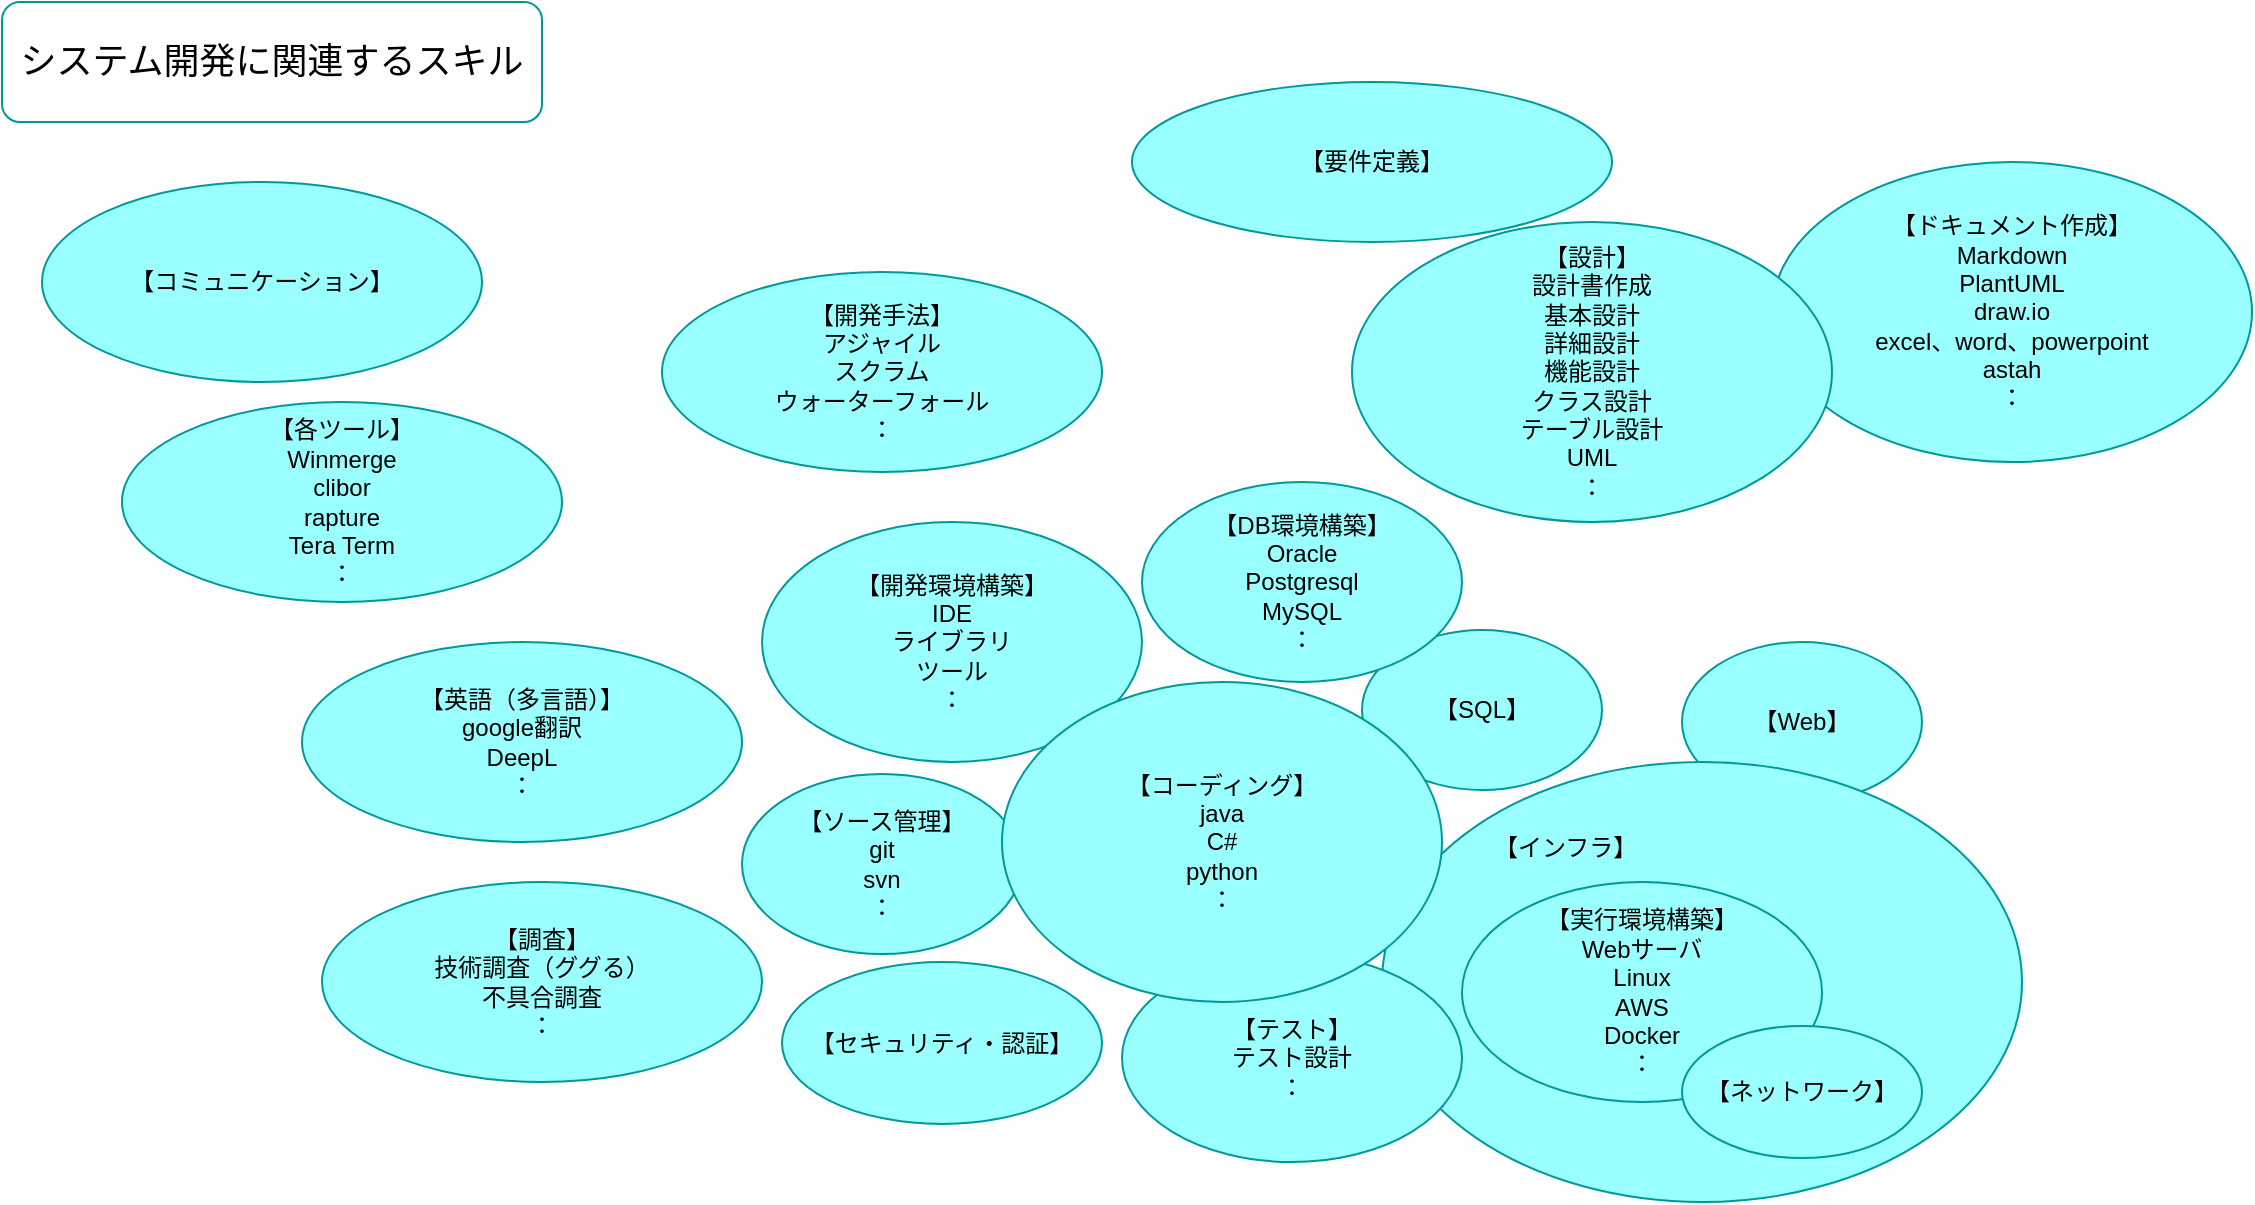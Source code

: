 <mxfile>
    <diagram id="mS1J8M6MoK42ycUKaJ3l" name="ページ1">
        <mxGraphModel dx="1626" dy="804" grid="1" gridSize="10" guides="1" tooltips="1" connect="1" arrows="1" fold="1" page="1" pageScale="1" pageWidth="1169" pageHeight="827" background="#ffffff" math="0" shadow="0">
            <root>
                <mxCell id="0"/>
                <mxCell id="1" parent="0"/>
                <mxCell id="22" value="【Web】" style="ellipse;whiteSpace=wrap;html=1;fillColor=#99FFFF;strokeColor=#009999;fontColor=#000000;" vertex="1" parent="1">
                    <mxGeometry x="860" y="350" width="120" height="80" as="geometry"/>
                </mxCell>
                <mxCell id="21" value="【ドキュメント作成】&lt;br&gt;Markdown&lt;br&gt;PlantUML&lt;br&gt;draw.io&lt;br&gt;excel、word、powerpoint&lt;br&gt;astah&lt;br&gt;：" style="ellipse;whiteSpace=wrap;html=1;fillColor=#99FFFF;strokeColor=#009999;fontColor=#000000;align=center;verticalAlign=middle;" vertex="1" parent="1">
                    <mxGeometry x="905" y="110" width="240" height="150" as="geometry"/>
                </mxCell>
                <mxCell id="16" value="【ソース管理】&lt;br&gt;git&lt;br&gt;svn&lt;br&gt;：" style="ellipse;whiteSpace=wrap;html=1;fillColor=#99FFFF;strokeColor=#009999;fontColor=#000000;" vertex="1" parent="1">
                    <mxGeometry x="390" y="416" width="140" height="90" as="geometry"/>
                </mxCell>
                <mxCell id="12" value="" style="group" vertex="1" connectable="0" parent="1">
                    <mxGeometry x="710" y="410" width="320" height="220" as="geometry"/>
                </mxCell>
                <mxCell id="10" value="&lt;br&gt;&lt;br&gt;　　　　　【インフラ】" style="ellipse;whiteSpace=wrap;html=1;fillColor=#99FFFF;strokeColor=#009999;fontColor=#000000;align=left;verticalAlign=top;" vertex="1" parent="12">
                    <mxGeometry width="320" height="220" as="geometry"/>
                </mxCell>
                <mxCell id="11" value="" style="group" vertex="1" connectable="0" parent="12">
                    <mxGeometry x="40" y="60" width="230" height="138" as="geometry"/>
                </mxCell>
                <mxCell id="4" value="【実行環境構築】&lt;br&gt;Webサーバ&lt;br&gt;Linux&lt;br&gt;AWS&lt;br&gt;Docker&lt;br&gt;：" style="ellipse;whiteSpace=wrap;html=1;fillColor=#99FFFF;strokeColor=#009999;fontColor=#000000;" vertex="1" parent="11">
                    <mxGeometry width="180" height="110" as="geometry"/>
                </mxCell>
                <mxCell id="9" value="【ネットワーク】" style="ellipse;whiteSpace=wrap;html=1;fillColor=#99FFFF;strokeColor=#009999;fontColor=#000000;" vertex="1" parent="11">
                    <mxGeometry x="110" y="72" width="120" height="66" as="geometry"/>
                </mxCell>
                <mxCell id="3" value="【開発環境構築】&lt;br&gt;IDE&lt;br&gt;ライブラリ&lt;br&gt;ツール&lt;br&gt;：" style="ellipse;whiteSpace=wrap;html=1;fillColor=#99FFFF;strokeColor=#009999;fontColor=#000000;" vertex="1" parent="1">
                    <mxGeometry x="400" y="290" width="190" height="120" as="geometry"/>
                </mxCell>
                <mxCell id="5" value="【テスト】&lt;br&gt;テスト設計&lt;br&gt;：" style="ellipse;whiteSpace=wrap;html=1;fillColor=#99FFFF;strokeColor=#009999;fontColor=#000000;" vertex="1" parent="1">
                    <mxGeometry x="580" y="506" width="170" height="104" as="geometry"/>
                </mxCell>
                <mxCell id="6" value="【設計】&lt;br&gt;設計書作成&lt;br&gt;基本設計&lt;br&gt;詳細設計&lt;br&gt;機能設計&lt;br&gt;クラス設計&lt;br&gt;テーブル設計&lt;br&gt;UML&lt;br&gt;：" style="ellipse;whiteSpace=wrap;html=1;fillColor=#99FFFF;strokeColor=#009999;fontColor=#000000;align=center;verticalAlign=middle;" vertex="1" parent="1">
                    <mxGeometry x="695" y="140" width="240" height="150" as="geometry"/>
                </mxCell>
                <mxCell id="8" value="【SQL】" style="ellipse;whiteSpace=wrap;html=1;fillColor=#99FFFF;strokeColor=#009999;fontColor=#000000;" vertex="1" parent="1">
                    <mxGeometry x="700" y="344" width="120" height="80" as="geometry"/>
                </mxCell>
                <mxCell id="7" value="【DB環境構築】&lt;br&gt;Oracle&lt;br&gt;Postgresql&lt;br&gt;MySQL&lt;br&gt;：" style="ellipse;whiteSpace=wrap;html=1;fillColor=#99FFFF;strokeColor=#009999;fontColor=#000000;" vertex="1" parent="1">
                    <mxGeometry x="590" y="270" width="160" height="100" as="geometry"/>
                </mxCell>
                <mxCell id="2" value="【コーディング】&lt;br&gt;java&lt;br&gt;C#&lt;br&gt;python&lt;br&gt;：" style="ellipse;whiteSpace=wrap;html=1;fillColor=#99FFFF;strokeColor=#009999;fontColor=#000000;" vertex="1" parent="1">
                    <mxGeometry x="520" y="370" width="220" height="160" as="geometry"/>
                </mxCell>
                <mxCell id="15" value="【要件定義】&lt;br&gt;" style="ellipse;whiteSpace=wrap;html=1;fillColor=#99FFFF;strokeColor=#009999;fontColor=#000000;align=center;verticalAlign=middle;" vertex="1" parent="1">
                    <mxGeometry x="585" y="70" width="240" height="80" as="geometry"/>
                </mxCell>
                <mxCell id="17" value="【各ツール】&lt;br&gt;Winmerge&lt;br&gt;clibor&lt;br&gt;rapture&lt;br&gt;Tera Term&lt;br&gt;：" style="ellipse;whiteSpace=wrap;html=1;fillColor=#99FFFF;strokeColor=#009999;fontColor=#000000;" vertex="1" parent="1">
                    <mxGeometry x="80" y="230" width="220" height="100" as="geometry"/>
                </mxCell>
                <mxCell id="18" value="【調査】&lt;br&gt;技術調査（ググる）&lt;br&gt;不具合調査&lt;br&gt;：" style="ellipse;whiteSpace=wrap;html=1;fillColor=#99FFFF;strokeColor=#009999;fontColor=#000000;" vertex="1" parent="1">
                    <mxGeometry x="180" y="470" width="220" height="100" as="geometry"/>
                </mxCell>
                <mxCell id="19" value="【英語（多言語）】&lt;br&gt;google翻訳&lt;br&gt;DeepL&lt;br&gt;：" style="ellipse;whiteSpace=wrap;html=1;fillColor=#99FFFF;strokeColor=#009999;fontColor=#000000;" vertex="1" parent="1">
                    <mxGeometry x="170" y="350" width="220" height="100" as="geometry"/>
                </mxCell>
                <mxCell id="20" value="【コミュニケーション】" style="ellipse;whiteSpace=wrap;html=1;fillColor=#99FFFF;strokeColor=#009999;fontColor=#000000;" vertex="1" parent="1">
                    <mxGeometry x="40" y="120" width="220" height="100" as="geometry"/>
                </mxCell>
                <mxCell id="23" value="【セキュリティ・認証】" style="ellipse;whiteSpace=wrap;html=1;fillColor=#99FFFF;strokeColor=#009999;fontColor=#000000;" vertex="1" parent="1">
                    <mxGeometry x="410" y="510" width="160" height="81" as="geometry"/>
                </mxCell>
                <mxCell id="24" value="システム開発に関連するスキル" style="rounded=1;whiteSpace=wrap;html=1;strokeColor=#009999;fontFamily=Helvetica;fontSize=18;fontColor=#000000;fillColor=#FFFFFF;" vertex="1" parent="1">
                    <mxGeometry x="20" y="30" width="270" height="60" as="geometry"/>
                </mxCell>
                <mxCell id="25" value="【開発手法】&lt;br&gt;アジャイル&lt;br&gt;スクラム&lt;br&gt;ウォーターフォール&lt;br&gt;：" style="ellipse;whiteSpace=wrap;html=1;fillColor=#99FFFF;strokeColor=#009999;fontColor=#000000;" vertex="1" parent="1">
                    <mxGeometry x="350" y="165" width="220" height="100" as="geometry"/>
                </mxCell>
            </root>
        </mxGraphModel>
    </diagram>
</mxfile>